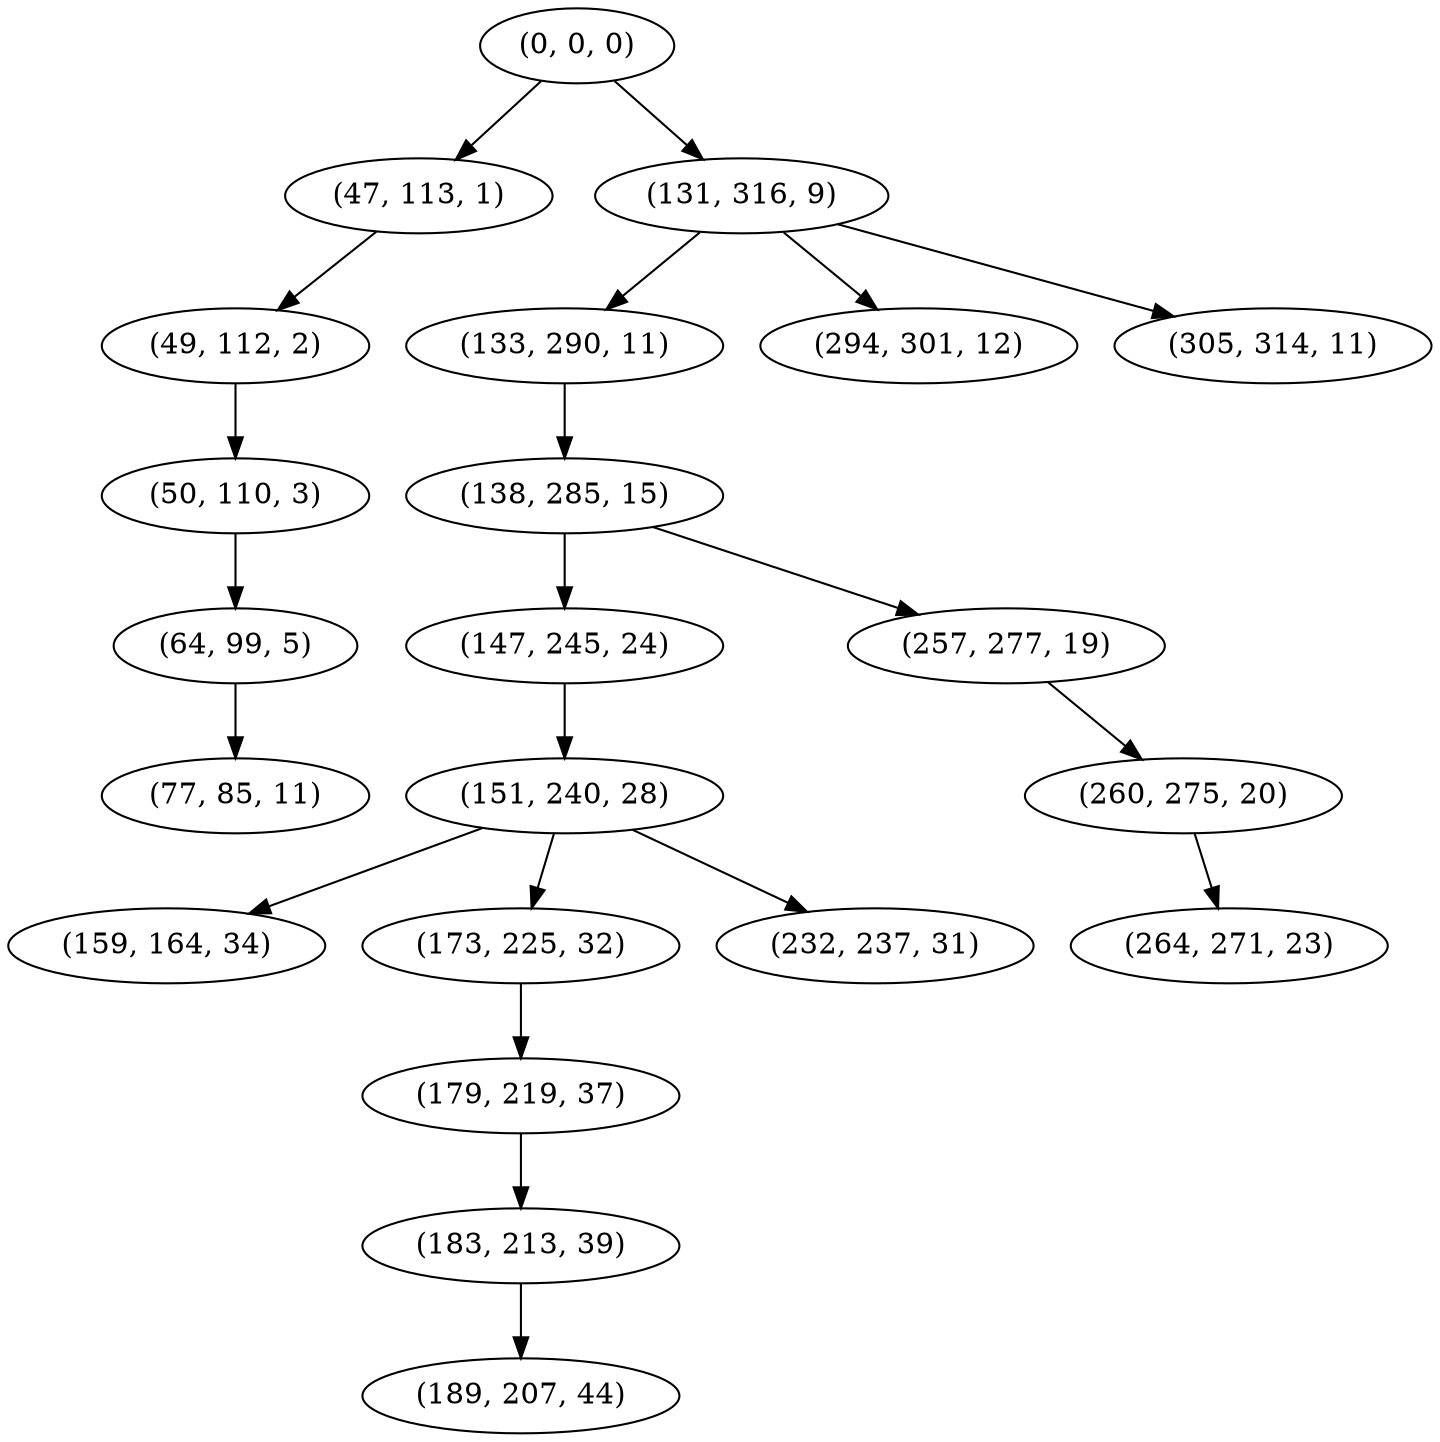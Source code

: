 digraph tree {
    "(0, 0, 0)";
    "(47, 113, 1)";
    "(49, 112, 2)";
    "(50, 110, 3)";
    "(64, 99, 5)";
    "(77, 85, 11)";
    "(131, 316, 9)";
    "(133, 290, 11)";
    "(138, 285, 15)";
    "(147, 245, 24)";
    "(151, 240, 28)";
    "(159, 164, 34)";
    "(173, 225, 32)";
    "(179, 219, 37)";
    "(183, 213, 39)";
    "(189, 207, 44)";
    "(232, 237, 31)";
    "(257, 277, 19)";
    "(260, 275, 20)";
    "(264, 271, 23)";
    "(294, 301, 12)";
    "(305, 314, 11)";
    "(0, 0, 0)" -> "(47, 113, 1)";
    "(0, 0, 0)" -> "(131, 316, 9)";
    "(47, 113, 1)" -> "(49, 112, 2)";
    "(49, 112, 2)" -> "(50, 110, 3)";
    "(50, 110, 3)" -> "(64, 99, 5)";
    "(64, 99, 5)" -> "(77, 85, 11)";
    "(131, 316, 9)" -> "(133, 290, 11)";
    "(131, 316, 9)" -> "(294, 301, 12)";
    "(131, 316, 9)" -> "(305, 314, 11)";
    "(133, 290, 11)" -> "(138, 285, 15)";
    "(138, 285, 15)" -> "(147, 245, 24)";
    "(138, 285, 15)" -> "(257, 277, 19)";
    "(147, 245, 24)" -> "(151, 240, 28)";
    "(151, 240, 28)" -> "(159, 164, 34)";
    "(151, 240, 28)" -> "(173, 225, 32)";
    "(151, 240, 28)" -> "(232, 237, 31)";
    "(173, 225, 32)" -> "(179, 219, 37)";
    "(179, 219, 37)" -> "(183, 213, 39)";
    "(183, 213, 39)" -> "(189, 207, 44)";
    "(257, 277, 19)" -> "(260, 275, 20)";
    "(260, 275, 20)" -> "(264, 271, 23)";
}

